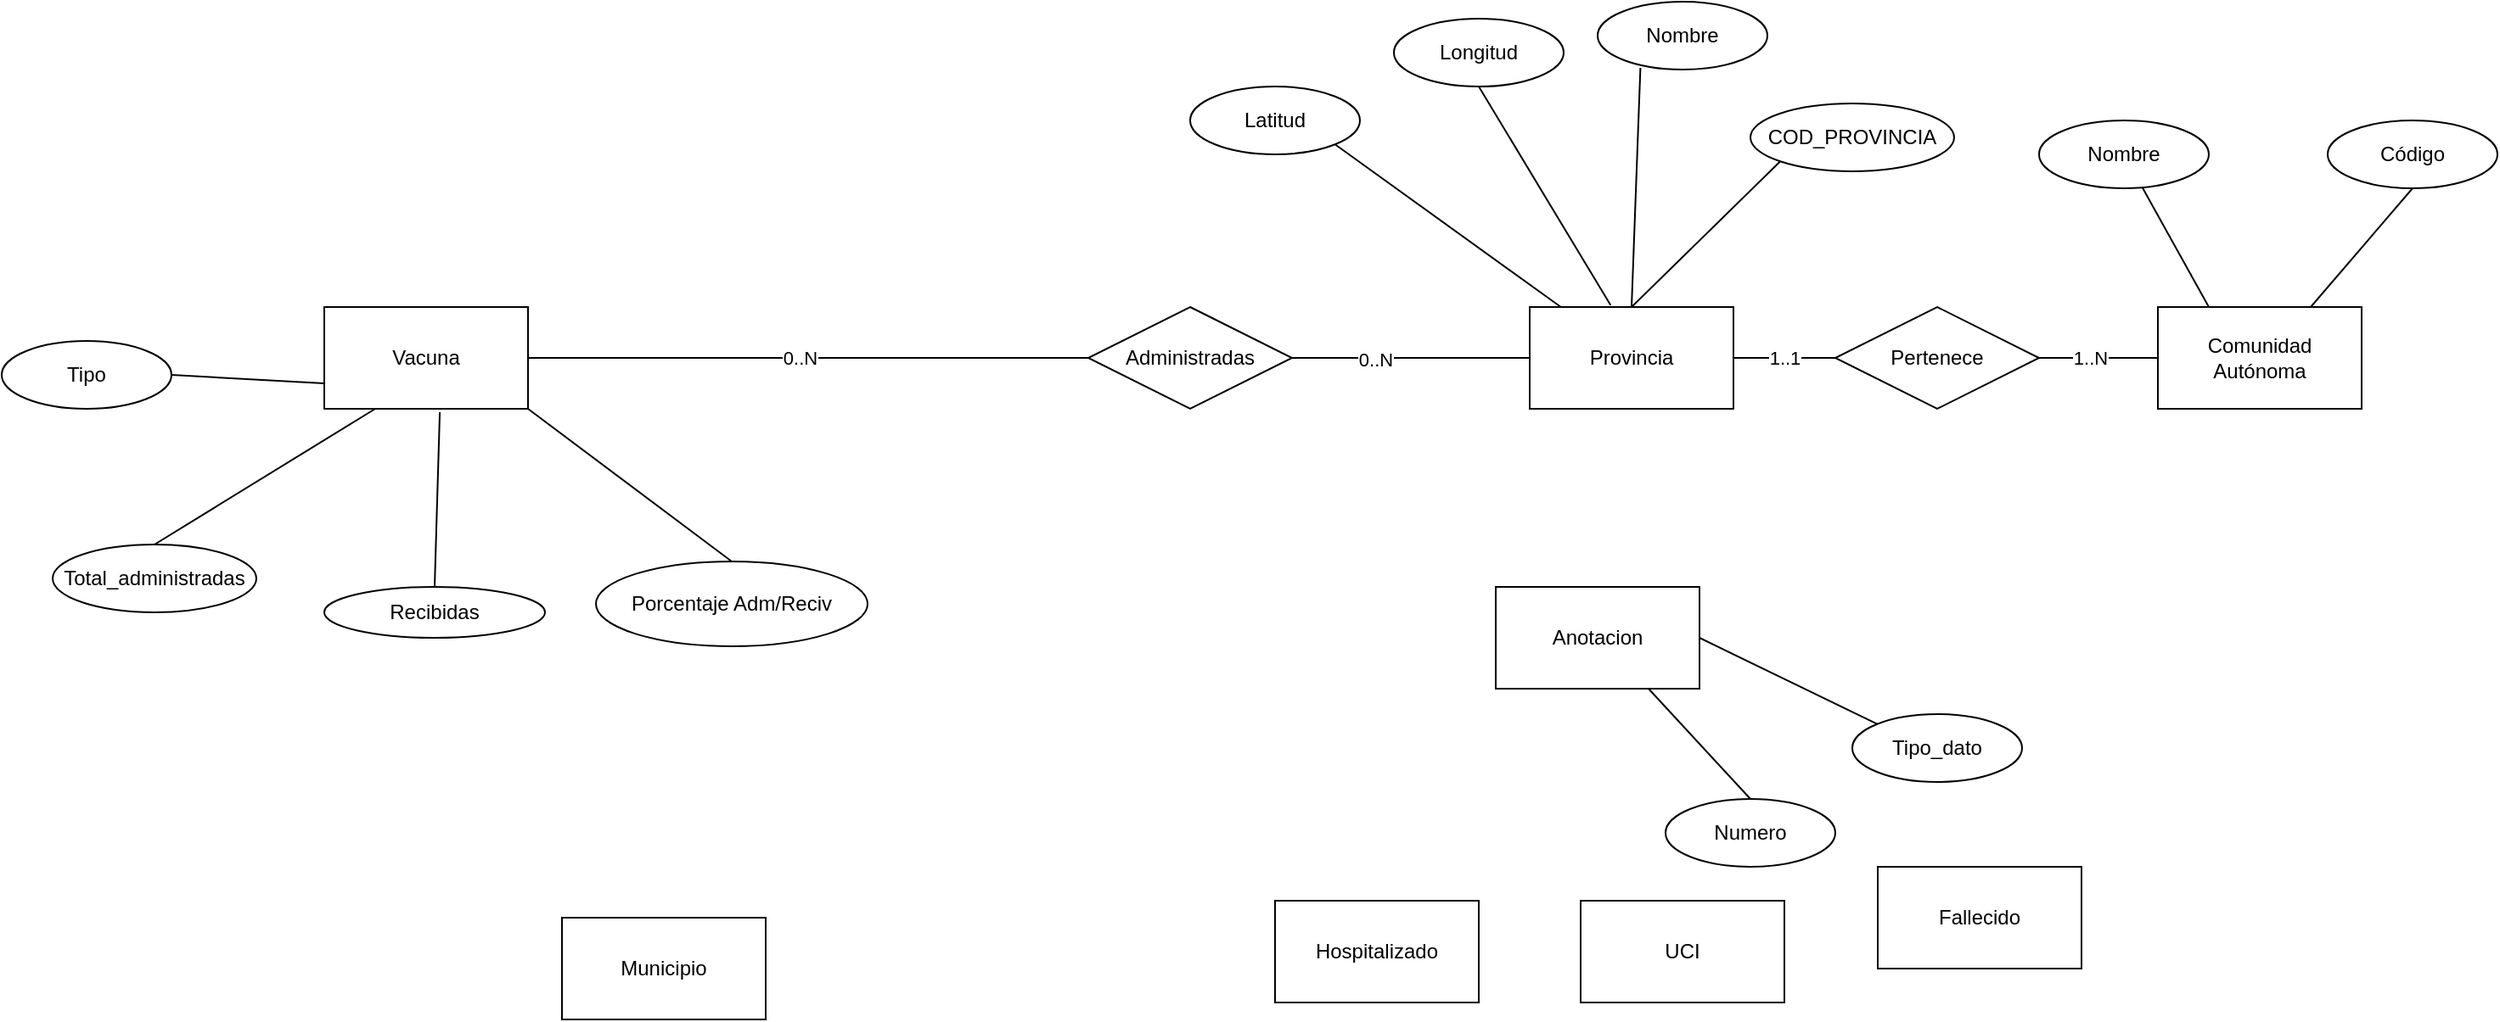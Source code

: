 <mxfile version="17.3.0" type="github">
  <diagram id="R2lEEEUBdFMjLlhIrx00" name="Page-1">
    <mxGraphModel dx="2523" dy="934" grid="1" gridSize="10" guides="1" tooltips="1" connect="1" arrows="1" fold="1" page="1" pageScale="1" pageWidth="850" pageHeight="1100" math="0" shadow="0" extFonts="Permanent Marker^https://fonts.googleapis.com/css?family=Permanent+Marker">
      <root>
        <mxCell id="0" />
        <mxCell id="1" parent="0" />
        <mxCell id="OdBqMyks01wx5SP8Kabh-1" value="Provincia" style="rounded=0;whiteSpace=wrap;html=1;" parent="1" vertex="1">
          <mxGeometry x="160" y="280" width="120" height="60" as="geometry" />
        </mxCell>
        <mxCell id="OdBqMyks01wx5SP8Kabh-2" value="Pertenece" style="rhombus;whiteSpace=wrap;html=1;" parent="1" vertex="1">
          <mxGeometry x="340" y="280" width="120" height="60" as="geometry" />
        </mxCell>
        <mxCell id="OdBqMyks01wx5SP8Kabh-3" value="Comunidad Autónoma" style="rounded=0;whiteSpace=wrap;html=1;" parent="1" vertex="1">
          <mxGeometry x="530" y="280" width="120" height="60" as="geometry" />
        </mxCell>
        <mxCell id="OdBqMyks01wx5SP8Kabh-4" value="Nombre" style="ellipse;whiteSpace=wrap;html=1;" parent="1" vertex="1">
          <mxGeometry x="200" y="100" width="100" height="40" as="geometry" />
        </mxCell>
        <mxCell id="OdBqMyks01wx5SP8Kabh-5" value="COD_PROVINCIA" style="ellipse;whiteSpace=wrap;html=1;" parent="1" vertex="1">
          <mxGeometry x="290" y="160" width="120" height="40" as="geometry" />
        </mxCell>
        <mxCell id="OdBqMyks01wx5SP8Kabh-6" value="" style="endArrow=none;html=1;rounded=0;entryX=0;entryY=1;entryDx=0;entryDy=0;exitX=0.5;exitY=0;exitDx=0;exitDy=0;" parent="1" source="OdBqMyks01wx5SP8Kabh-1" target="OdBqMyks01wx5SP8Kabh-5" edge="1">
          <mxGeometry width="50" height="50" relative="1" as="geometry">
            <mxPoint x="400" y="420" as="sourcePoint" />
            <mxPoint x="450" y="370" as="targetPoint" />
          </mxGeometry>
        </mxCell>
        <mxCell id="OdBqMyks01wx5SP8Kabh-8" value="" style="endArrow=none;html=1;rounded=0;entryX=0.252;entryY=0.974;entryDx=0;entryDy=0;exitX=0.5;exitY=0;exitDx=0;exitDy=0;entryPerimeter=0;" parent="1" source="OdBqMyks01wx5SP8Kabh-1" target="OdBqMyks01wx5SP8Kabh-4" edge="1">
          <mxGeometry width="50" height="50" relative="1" as="geometry">
            <mxPoint x="400" y="420" as="sourcePoint" />
            <mxPoint x="450" y="370" as="targetPoint" />
          </mxGeometry>
        </mxCell>
        <mxCell id="OdBqMyks01wx5SP8Kabh-9" value="Nombre" style="ellipse;whiteSpace=wrap;html=1;" parent="1" vertex="1">
          <mxGeometry x="460" y="170" width="100" height="40" as="geometry" />
        </mxCell>
        <mxCell id="OdBqMyks01wx5SP8Kabh-10" value="Código" style="ellipse;whiteSpace=wrap;html=1;" parent="1" vertex="1">
          <mxGeometry x="630" y="170" width="100" height="40" as="geometry" />
        </mxCell>
        <mxCell id="OdBqMyks01wx5SP8Kabh-11" value="" style="endArrow=none;html=1;rounded=0;exitX=0.25;exitY=0;exitDx=0;exitDy=0;" parent="1" source="OdBqMyks01wx5SP8Kabh-3" target="OdBqMyks01wx5SP8Kabh-9" edge="1">
          <mxGeometry width="50" height="50" relative="1" as="geometry">
            <mxPoint x="470" y="270" as="sourcePoint" />
            <mxPoint x="520" y="220" as="targetPoint" />
          </mxGeometry>
        </mxCell>
        <mxCell id="OdBqMyks01wx5SP8Kabh-12" value="" style="endArrow=none;html=1;rounded=0;entryX=0.5;entryY=1;entryDx=0;entryDy=0;exitX=0.75;exitY=0;exitDx=0;exitDy=0;" parent="1" source="OdBqMyks01wx5SP8Kabh-3" target="OdBqMyks01wx5SP8Kabh-10" edge="1">
          <mxGeometry width="50" height="50" relative="1" as="geometry">
            <mxPoint x="670" y="290" as="sourcePoint" />
            <mxPoint x="720" y="240" as="targetPoint" />
          </mxGeometry>
        </mxCell>
        <mxCell id="OdBqMyks01wx5SP8Kabh-20" value="" style="endArrow=none;html=1;rounded=0;strokeColor=default;exitX=1;exitY=0.5;exitDx=0;exitDy=0;entryX=0;entryY=0.5;entryDx=0;entryDy=0;" parent="1" source="OdBqMyks01wx5SP8Kabh-1" target="OdBqMyks01wx5SP8Kabh-2" edge="1">
          <mxGeometry width="50" height="50" relative="1" as="geometry">
            <mxPoint x="270" y="340" as="sourcePoint" />
            <mxPoint x="320" y="290" as="targetPoint" />
          </mxGeometry>
        </mxCell>
        <mxCell id="OdBqMyks01wx5SP8Kabh-22" value="1..1" style="edgeLabel;html=1;align=center;verticalAlign=middle;resizable=0;points=[];" parent="OdBqMyks01wx5SP8Kabh-20" vertex="1" connectable="0">
          <mxGeometry x="-0.2" relative="1" as="geometry">
            <mxPoint x="6" as="offset" />
          </mxGeometry>
        </mxCell>
        <mxCell id="OdBqMyks01wx5SP8Kabh-21" value="" style="endArrow=none;html=1;rounded=0;strokeColor=default;exitX=1;exitY=0.5;exitDx=0;exitDy=0;entryX=0;entryY=0.5;entryDx=0;entryDy=0;" parent="1" source="OdBqMyks01wx5SP8Kabh-2" target="OdBqMyks01wx5SP8Kabh-3" edge="1">
          <mxGeometry width="50" height="50" relative="1" as="geometry">
            <mxPoint x="470" y="309.5" as="sourcePoint" />
            <mxPoint x="570" y="309.5" as="targetPoint" />
          </mxGeometry>
        </mxCell>
        <mxCell id="OdBqMyks01wx5SP8Kabh-23" value="1..N" style="edgeLabel;html=1;align=center;verticalAlign=middle;resizable=0;points=[];" parent="OdBqMyks01wx5SP8Kabh-21" vertex="1" connectable="0">
          <mxGeometry x="0.214" y="-1" relative="1" as="geometry">
            <mxPoint x="-13" y="-1" as="offset" />
          </mxGeometry>
        </mxCell>
        <mxCell id="OdBqMyks01wx5SP8Kabh-24" value="Vacuna" style="rounded=0;whiteSpace=wrap;html=1;" parent="1" vertex="1">
          <mxGeometry x="-550" y="280" width="120" height="60" as="geometry" />
        </mxCell>
        <mxCell id="OdBqMyks01wx5SP8Kabh-25" value="Tipo" style="ellipse;whiteSpace=wrap;html=1;" parent="1" vertex="1">
          <mxGeometry x="-740" y="300" width="100" height="40" as="geometry" />
        </mxCell>
        <mxCell id="OdBqMyks01wx5SP8Kabh-26" value="" style="endArrow=none;html=1;rounded=0;strokeColor=default;entryX=0;entryY=0.75;entryDx=0;entryDy=0;exitX=1;exitY=0.5;exitDx=0;exitDy=0;" parent="1" source="OdBqMyks01wx5SP8Kabh-25" target="OdBqMyks01wx5SP8Kabh-24" edge="1">
          <mxGeometry width="50" height="50" relative="1" as="geometry">
            <mxPoint x="-830" y="380" as="sourcePoint" />
            <mxPoint x="-780" y="330" as="targetPoint" />
          </mxGeometry>
        </mxCell>
        <mxCell id="OdBqMyks01wx5SP8Kabh-27" value="Total_administradas" style="ellipse;whiteSpace=wrap;html=1;" parent="1" vertex="1">
          <mxGeometry x="-710" y="420" width="120" height="40" as="geometry" />
        </mxCell>
        <mxCell id="OdBqMyks01wx5SP8Kabh-28" value="" style="endArrow=none;html=1;rounded=0;strokeColor=default;entryX=0.25;entryY=1;entryDx=0;entryDy=0;exitX=0.5;exitY=0;exitDx=0;exitDy=0;" parent="1" source="OdBqMyks01wx5SP8Kabh-27" target="OdBqMyks01wx5SP8Kabh-24" edge="1">
          <mxGeometry width="50" height="50" relative="1" as="geometry">
            <mxPoint x="-680" y="400" as="sourcePoint" />
            <mxPoint x="-580" y="350" as="targetPoint" />
          </mxGeometry>
        </mxCell>
        <mxCell id="OdBqMyks01wx5SP8Kabh-29" value="Recibidas" style="ellipse;whiteSpace=wrap;html=1;" parent="1" vertex="1">
          <mxGeometry x="-550" y="445" width="130" height="30" as="geometry" />
        </mxCell>
        <mxCell id="OdBqMyks01wx5SP8Kabh-30" value="" style="endArrow=none;html=1;rounded=0;strokeColor=default;entryX=0.567;entryY=1.033;entryDx=0;entryDy=0;exitX=0.5;exitY=0;exitDx=0;exitDy=0;entryPerimeter=0;" parent="1" source="OdBqMyks01wx5SP8Kabh-29" target="OdBqMyks01wx5SP8Kabh-24" edge="1">
          <mxGeometry width="50" height="50" relative="1" as="geometry">
            <mxPoint x="-770" y="430" as="sourcePoint" />
            <mxPoint x="-690" y="340" as="targetPoint" />
          </mxGeometry>
        </mxCell>
        <mxCell id="OdBqMyks01wx5SP8Kabh-31" value="Porcentaje Adm/Reciv" style="ellipse;whiteSpace=wrap;html=1;" parent="1" vertex="1">
          <mxGeometry x="-390" y="430" width="160" height="50" as="geometry" />
        </mxCell>
        <mxCell id="OdBqMyks01wx5SP8Kabh-32" value="" style="endArrow=none;html=1;rounded=0;strokeColor=default;exitX=0.5;exitY=0;exitDx=0;exitDy=0;entryX=1;entryY=1;entryDx=0;entryDy=0;" parent="1" source="OdBqMyks01wx5SP8Kabh-31" target="OdBqMyks01wx5SP8Kabh-24" edge="1">
          <mxGeometry width="50" height="50" relative="1" as="geometry">
            <mxPoint x="-540" y="460" as="sourcePoint" />
            <mxPoint x="-560" y="340" as="targetPoint" />
          </mxGeometry>
        </mxCell>
        <mxCell id="OdBqMyks01wx5SP8Kabh-33" value="Administradas" style="rhombus;whiteSpace=wrap;html=1;" parent="1" vertex="1">
          <mxGeometry x="-100" y="280" width="120" height="60" as="geometry" />
        </mxCell>
        <mxCell id="OdBqMyks01wx5SP8Kabh-34" value="" style="endArrow=none;html=1;rounded=0;entryX=0;entryY=0.5;entryDx=0;entryDy=0;exitX=1;exitY=0.5;exitDx=0;exitDy=0;" parent="1" source="OdBqMyks01wx5SP8Kabh-33" target="OdBqMyks01wx5SP8Kabh-1" edge="1">
          <mxGeometry width="50" height="50" relative="1" as="geometry">
            <mxPoint x="124.64" y="440.86" as="sourcePoint" />
            <mxPoint x="90" y="310" as="targetPoint" />
          </mxGeometry>
        </mxCell>
        <mxCell id="OdBqMyks01wx5SP8Kabh-36" value="0..N" style="edgeLabel;html=1;align=center;verticalAlign=middle;resizable=0;points=[];" parent="OdBqMyks01wx5SP8Kabh-34" vertex="1" connectable="0">
          <mxGeometry x="0.25" y="-1" relative="1" as="geometry">
            <mxPoint x="-39" as="offset" />
          </mxGeometry>
        </mxCell>
        <mxCell id="OdBqMyks01wx5SP8Kabh-35" value="" style="endArrow=none;html=1;rounded=0;entryX=0;entryY=0.5;entryDx=0;entryDy=0;exitX=1;exitY=0.5;exitDx=0;exitDy=0;" parent="1" source="OdBqMyks01wx5SP8Kabh-24" target="OdBqMyks01wx5SP8Kabh-33" edge="1">
          <mxGeometry width="50" height="50" relative="1" as="geometry">
            <mxPoint x="-440" y="410" as="sourcePoint" />
            <mxPoint x="-360" y="340" as="targetPoint" />
          </mxGeometry>
        </mxCell>
        <mxCell id="OdBqMyks01wx5SP8Kabh-37" value="0..N" style="edgeLabel;html=1;align=center;verticalAlign=middle;resizable=0;points=[];" parent="OdBqMyks01wx5SP8Kabh-35" vertex="1" connectable="0">
          <mxGeometry x="-0.4" y="-2" relative="1" as="geometry">
            <mxPoint x="61" y="-2" as="offset" />
          </mxGeometry>
        </mxCell>
        <mxCell id="OdBqMyks01wx5SP8Kabh-38" value="Anotacion" style="rounded=0;whiteSpace=wrap;html=1;" parent="1" vertex="1">
          <mxGeometry x="140" y="445" width="120" height="60" as="geometry" />
        </mxCell>
        <mxCell id="OdBqMyks01wx5SP8Kabh-39" value="Hospitalizado" style="rounded=0;whiteSpace=wrap;html=1;" parent="1" vertex="1">
          <mxGeometry x="10" y="630" width="120" height="60" as="geometry" />
        </mxCell>
        <mxCell id="OdBqMyks01wx5SP8Kabh-40" value="UCI" style="rounded=0;whiteSpace=wrap;html=1;" parent="1" vertex="1">
          <mxGeometry x="190" y="630" width="120" height="60" as="geometry" />
        </mxCell>
        <mxCell id="OdBqMyks01wx5SP8Kabh-41" value="Fallecido" style="rounded=0;whiteSpace=wrap;html=1;" parent="1" vertex="1">
          <mxGeometry x="365" y="610" width="120" height="60" as="geometry" />
        </mxCell>
        <mxCell id="OdBqMyks01wx5SP8Kabh-42" value="Municipio" style="rounded=0;whiteSpace=wrap;html=1;" parent="1" vertex="1">
          <mxGeometry x="-410" y="640" width="120" height="60" as="geometry" />
        </mxCell>
        <mxCell id="gEgQZ8Mi7P1Ni1HAnaji-2" value="Tipo_dato" style="ellipse;whiteSpace=wrap;html=1;" vertex="1" parent="1">
          <mxGeometry x="350" y="520" width="100" height="40" as="geometry" />
        </mxCell>
        <mxCell id="gEgQZ8Mi7P1Ni1HAnaji-5" value="" style="endArrow=none;html=1;rounded=0;entryX=0;entryY=0;entryDx=0;entryDy=0;exitX=1;exitY=0.5;exitDx=0;exitDy=0;" edge="1" parent="1" source="OdBqMyks01wx5SP8Kabh-38" target="gEgQZ8Mi7P1Ni1HAnaji-2">
          <mxGeometry width="50" height="50" relative="1" as="geometry">
            <mxPoint x="200.0" y="460.0" as="sourcePoint" />
            <mxPoint x="280.0" y="360" as="targetPoint" />
          </mxGeometry>
        </mxCell>
        <mxCell id="gEgQZ8Mi7P1Ni1HAnaji-6" value="Numero" style="ellipse;whiteSpace=wrap;html=1;" vertex="1" parent="1">
          <mxGeometry x="240" y="570" width="100" height="40" as="geometry" />
        </mxCell>
        <mxCell id="gEgQZ8Mi7P1Ni1HAnaji-7" value="" style="endArrow=none;html=1;rounded=0;entryX=0.5;entryY=0;entryDx=0;entryDy=0;exitX=0.75;exitY=1;exitDx=0;exitDy=0;" edge="1" parent="1" source="OdBqMyks01wx5SP8Kabh-38" target="gEgQZ8Mi7P1Ni1HAnaji-6">
          <mxGeometry width="50" height="50" relative="1" as="geometry">
            <mxPoint x="270.0" y="560.0" as="sourcePoint" />
            <mxPoint x="374.854" y="610.774" as="targetPoint" />
          </mxGeometry>
        </mxCell>
        <mxCell id="gEgQZ8Mi7P1Ni1HAnaji-8" value="Latitud" style="ellipse;whiteSpace=wrap;html=1;" vertex="1" parent="1">
          <mxGeometry x="-40" y="150" width="100" height="40" as="geometry" />
        </mxCell>
        <mxCell id="gEgQZ8Mi7P1Ni1HAnaji-10" value="Longitud" style="ellipse;whiteSpace=wrap;html=1;" vertex="1" parent="1">
          <mxGeometry x="80" y="110" width="100" height="40" as="geometry" />
        </mxCell>
        <mxCell id="gEgQZ8Mi7P1Ni1HAnaji-11" value="" style="endArrow=none;html=1;rounded=0;entryX=0.5;entryY=1;entryDx=0;entryDy=0;exitX=0.397;exitY=-0.018;exitDx=0;exitDy=0;exitPerimeter=0;" edge="1" parent="1" source="OdBqMyks01wx5SP8Kabh-1" target="gEgQZ8Mi7P1Ni1HAnaji-10">
          <mxGeometry width="50" height="50" relative="1" as="geometry">
            <mxPoint x="230.0" y="290.0" as="sourcePoint" />
            <mxPoint x="354.854" y="234.226" as="targetPoint" />
          </mxGeometry>
        </mxCell>
        <mxCell id="gEgQZ8Mi7P1Ni1HAnaji-12" value="" style="endArrow=none;html=1;rounded=0;entryX=1;entryY=1;entryDx=0;entryDy=0;" edge="1" parent="1" source="OdBqMyks01wx5SP8Kabh-1" target="gEgQZ8Mi7P1Ni1HAnaji-8">
          <mxGeometry width="50" height="50" relative="1" as="geometry">
            <mxPoint x="240.0" y="300.0" as="sourcePoint" />
            <mxPoint x="364.854" y="244.226" as="targetPoint" />
          </mxGeometry>
        </mxCell>
      </root>
    </mxGraphModel>
  </diagram>
</mxfile>
